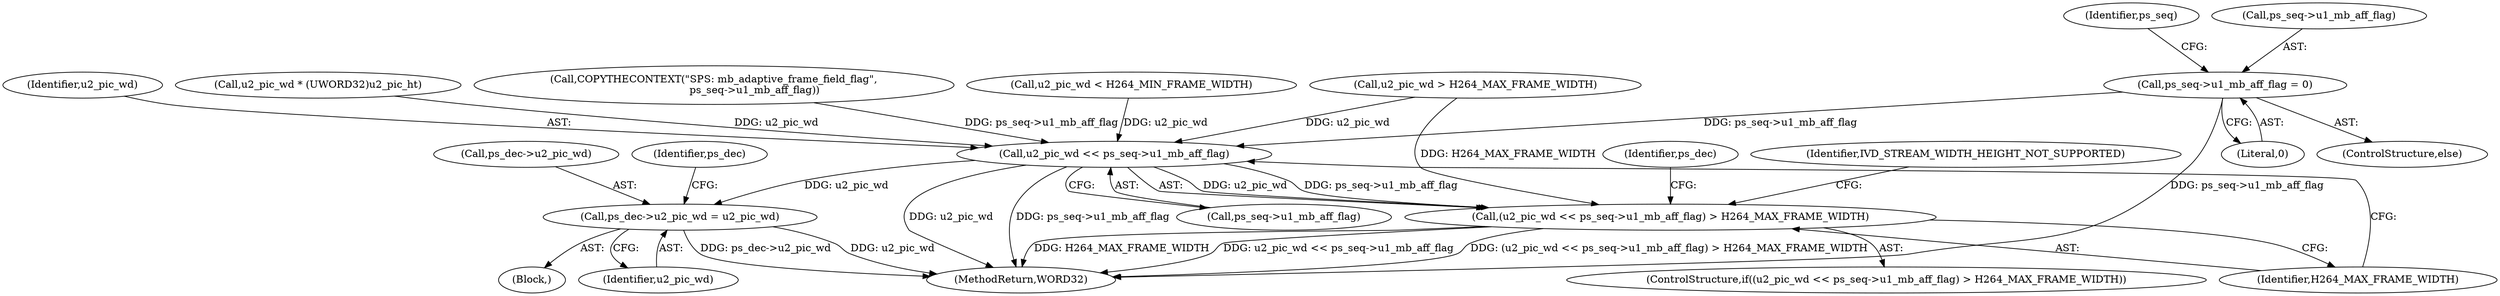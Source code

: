 digraph "0_Android_42cf02965b11c397dd37a0063e683cef005bc0ae@pointer" {
"1000969" [label="(Call,ps_seq->u1_mb_aff_flag = 0)"];
"1001274" [label="(Call,u2_pic_wd << ps_seq->u1_mb_aff_flag)"];
"1001273" [label="(Call,(u2_pic_wd << ps_seq->u1_mb_aff_flag) > H264_MAX_FRAME_WIDTH)"];
"1001402" [label="(Call,ps_dec->u2_pic_wd = u2_pic_wd)"];
"1001273" [label="(Call,(u2_pic_wd << ps_seq->u1_mb_aff_flag) > H264_MAX_FRAME_WIDTH)"];
"1001276" [label="(Call,ps_seq->u1_mb_aff_flag)"];
"1000976" [label="(Identifier,ps_seq)"];
"1001406" [label="(Identifier,u2_pic_wd)"];
"1001282" [label="(Identifier,IVD_STREAM_WIDTH_HEIGHT_NOT_SUPPORTED)"];
"1001247" [label="(Call,u2_pic_wd > H264_MAX_FRAME_WIDTH)"];
"1001507" [label="(MethodReturn,WORD32)"];
"1001409" [label="(Identifier,ps_dec)"];
"1001263" [label="(Call,u2_pic_wd * (UWORD32)u2_pic_ht)"];
"1001279" [label="(Identifier,H264_MAX_FRAME_WIDTH)"];
"1000973" [label="(Literal,0)"];
"1000963" [label="(Call,COPYTHECONTEXT(\"SPS: mb_adaptive_frame_field_flag\",\n                         ps_seq->u1_mb_aff_flag))"];
"1001255" [label="(Call,u2_pic_wd < H264_MIN_FRAME_WIDTH)"];
"1000166" [label="(Block,)"];
"1001274" [label="(Call,u2_pic_wd << ps_seq->u1_mb_aff_flag)"];
"1001403" [label="(Call,ps_dec->u2_pic_wd)"];
"1001287" [label="(Identifier,ps_dec)"];
"1001275" [label="(Identifier,u2_pic_wd)"];
"1000968" [label="(ControlStructure,else)"];
"1000969" [label="(Call,ps_seq->u1_mb_aff_flag = 0)"];
"1001272" [label="(ControlStructure,if((u2_pic_wd << ps_seq->u1_mb_aff_flag) > H264_MAX_FRAME_WIDTH))"];
"1001402" [label="(Call,ps_dec->u2_pic_wd = u2_pic_wd)"];
"1000970" [label="(Call,ps_seq->u1_mb_aff_flag)"];
"1000969" -> "1000968"  [label="AST: "];
"1000969" -> "1000973"  [label="CFG: "];
"1000970" -> "1000969"  [label="AST: "];
"1000973" -> "1000969"  [label="AST: "];
"1000976" -> "1000969"  [label="CFG: "];
"1000969" -> "1001507"  [label="DDG: ps_seq->u1_mb_aff_flag"];
"1000969" -> "1001274"  [label="DDG: ps_seq->u1_mb_aff_flag"];
"1001274" -> "1001273"  [label="AST: "];
"1001274" -> "1001276"  [label="CFG: "];
"1001275" -> "1001274"  [label="AST: "];
"1001276" -> "1001274"  [label="AST: "];
"1001279" -> "1001274"  [label="CFG: "];
"1001274" -> "1001507"  [label="DDG: u2_pic_wd"];
"1001274" -> "1001507"  [label="DDG: ps_seq->u1_mb_aff_flag"];
"1001274" -> "1001273"  [label="DDG: u2_pic_wd"];
"1001274" -> "1001273"  [label="DDG: ps_seq->u1_mb_aff_flag"];
"1001255" -> "1001274"  [label="DDG: u2_pic_wd"];
"1001263" -> "1001274"  [label="DDG: u2_pic_wd"];
"1001247" -> "1001274"  [label="DDG: u2_pic_wd"];
"1000963" -> "1001274"  [label="DDG: ps_seq->u1_mb_aff_flag"];
"1001274" -> "1001402"  [label="DDG: u2_pic_wd"];
"1001273" -> "1001272"  [label="AST: "];
"1001273" -> "1001279"  [label="CFG: "];
"1001279" -> "1001273"  [label="AST: "];
"1001282" -> "1001273"  [label="CFG: "];
"1001287" -> "1001273"  [label="CFG: "];
"1001273" -> "1001507"  [label="DDG: (u2_pic_wd << ps_seq->u1_mb_aff_flag) > H264_MAX_FRAME_WIDTH"];
"1001273" -> "1001507"  [label="DDG: H264_MAX_FRAME_WIDTH"];
"1001273" -> "1001507"  [label="DDG: u2_pic_wd << ps_seq->u1_mb_aff_flag"];
"1001247" -> "1001273"  [label="DDG: H264_MAX_FRAME_WIDTH"];
"1001402" -> "1000166"  [label="AST: "];
"1001402" -> "1001406"  [label="CFG: "];
"1001403" -> "1001402"  [label="AST: "];
"1001406" -> "1001402"  [label="AST: "];
"1001409" -> "1001402"  [label="CFG: "];
"1001402" -> "1001507"  [label="DDG: u2_pic_wd"];
"1001402" -> "1001507"  [label="DDG: ps_dec->u2_pic_wd"];
}

